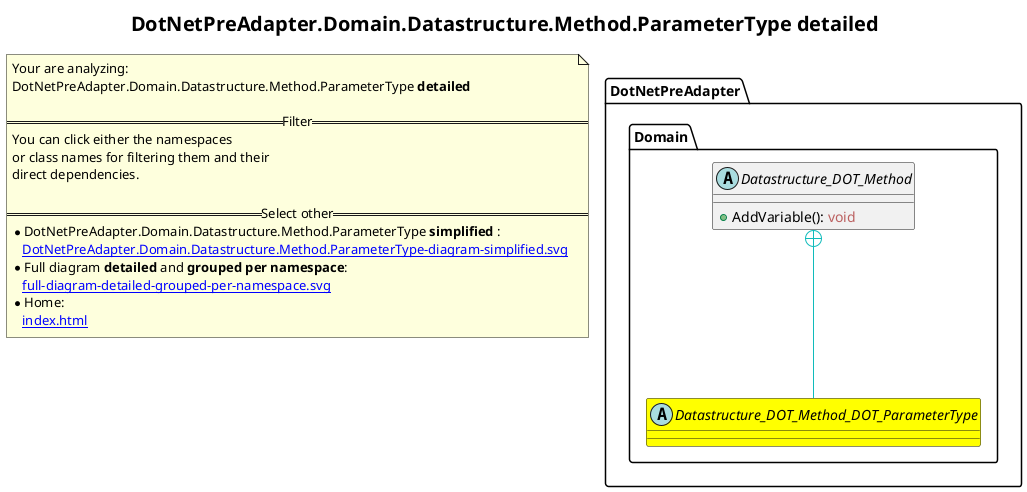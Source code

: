 @startuml
skinparam linetype ortho
title <size:20>DotNetPreAdapter.Domain.Datastructure.Method.ParameterType **detailed** </size>
note "Your are analyzing:\nDotNetPreAdapter.Domain.Datastructure.Method.ParameterType **detailed** \n\n==Filter==\nYou can click either the namespaces \nor class names for filtering them and their\ndirect dependencies.\n\n==Select other==\n* DotNetPreAdapter.Domain.Datastructure.Method.ParameterType **simplified** :\n   [[DotNetPreAdapter.Domain.Datastructure.Method.ParameterType-diagram-simplified.svg]]\n* Full diagram **detailed** and **grouped per namespace**:\n   [[full-diagram-detailed-grouped-per-namespace.svg]]\n* Home:\n   [[index.html]]" as FloatingNote
  abstract class DotNetPreAdapter.Domain.Datastructure_DOT_Method_DOT_ParameterType [[DotNetPreAdapter.Domain.Datastructure.Method.ParameterType-diagram-detailed.svg]] #yellow {
  }
  abstract class DotNetPreAdapter.Domain.Datastructure_DOT_Method [[DotNetPreAdapter.Domain.Datastructure.Method-diagram-detailed.svg]]  {
    + AddVariable(<font color="6060BB"></font>): <font color="BB6060">void</font>
  }
 ' *************************************** 
 ' *************************************** 
 ' *************************************** 
' Class relations extracted from namespace:
' DotNetPreAdapter.Domain
DotNetPreAdapter.Domain.Datastructure_DOT_Method +-[#10BBBB]- DotNetPreAdapter.Domain.Datastructure_DOT_Method_DOT_ParameterType 
@enduml